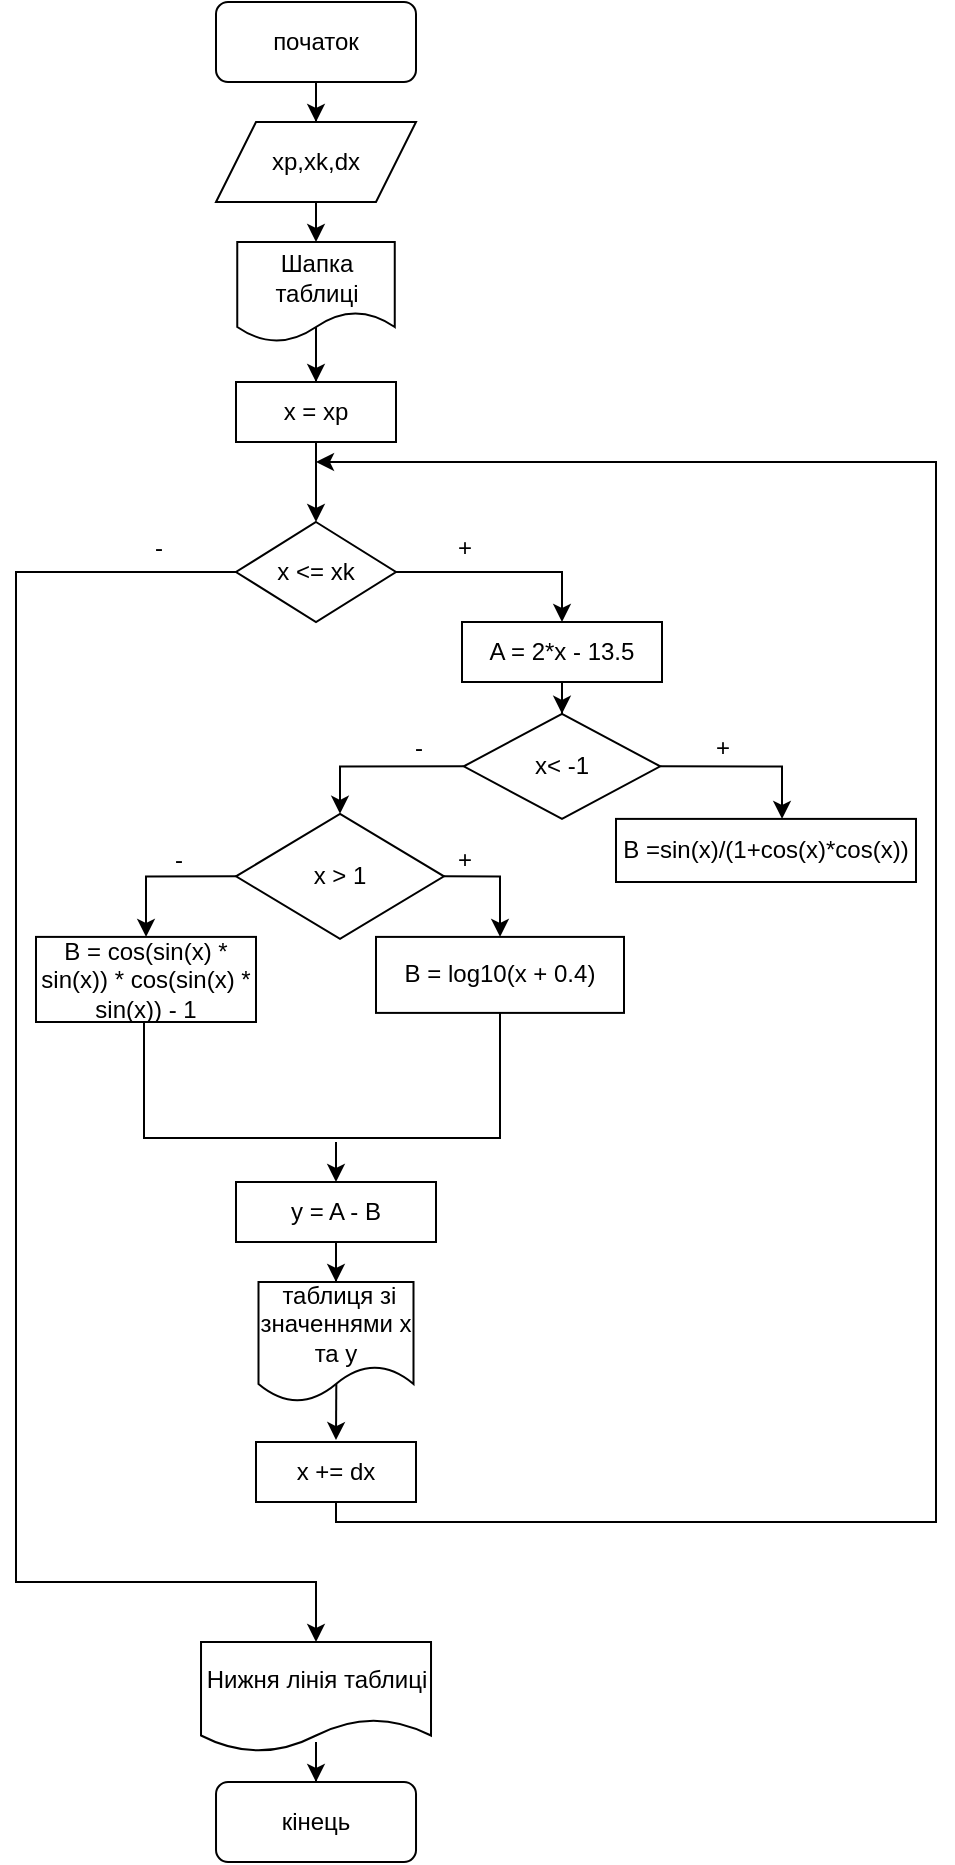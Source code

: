 <mxfile version="20.2.3" type="device" pages="2"><diagram id="USKMEGFbuw6zuDRyeCZT" name="Сторінка-1"><mxGraphModel dx="769" dy="481" grid="0" gridSize="10" guides="1" tooltips="1" connect="1" arrows="1" fold="1" page="1" pageScale="1" pageWidth="827" pageHeight="1169" math="0" shadow="0"><root><mxCell id="0"/><mxCell id="1" parent="0"/><mxCell id="unf0loE30yGg_oFZlVK8-3" value="" style="edgeStyle=orthogonalEdgeStyle;rounded=0;orthogonalLoop=1;jettySize=auto;html=1;" parent="1" source="unf0loE30yGg_oFZlVK8-1" target="unf0loE30yGg_oFZlVK8-2" edge="1"><mxGeometry relative="1" as="geometry"/></mxCell><mxCell id="unf0loE30yGg_oFZlVK8-1" value="початок" style="rounded=1;whiteSpace=wrap;html=1;" parent="1" vertex="1"><mxGeometry x="220" y="40" width="100" height="40" as="geometry"/></mxCell><mxCell id="unf0loE30yGg_oFZlVK8-2" value="xp,xk,dx" style="shape=parallelogram;perimeter=parallelogramPerimeter;whiteSpace=wrap;html=1;fixedSize=1;" parent="1" vertex="1"><mxGeometry x="220" y="100" width="100" height="40" as="geometry"/></mxCell><mxCell id="unf0loE30yGg_oFZlVK8-7" value="" style="edgeStyle=orthogonalEdgeStyle;rounded=0;orthogonalLoop=1;jettySize=auto;html=1;exitX=0.5;exitY=0.851;exitDx=0;exitDy=0;exitPerimeter=0;" parent="1" source="iLAjboy3MwVXkwdJtkQI-1" target="unf0loE30yGg_oFZlVK8-6" edge="1"><mxGeometry relative="1" as="geometry"><mxPoint x="270" y="220" as="sourcePoint"/></mxGeometry></mxCell><mxCell id="unf0loE30yGg_oFZlVK8-9" value="" style="edgeStyle=orthogonalEdgeStyle;rounded=0;orthogonalLoop=1;jettySize=auto;html=1;" parent="1" source="unf0loE30yGg_oFZlVK8-6" target="unf0loE30yGg_oFZlVK8-8" edge="1"><mxGeometry relative="1" as="geometry"/></mxCell><mxCell id="unf0loE30yGg_oFZlVK8-6" value="x = xp" style="rounded=0;whiteSpace=wrap;html=1;" parent="1" vertex="1"><mxGeometry x="230" y="230" width="80" height="30" as="geometry"/></mxCell><mxCell id="unf0loE30yGg_oFZlVK8-11" value="" style="edgeStyle=orthogonalEdgeStyle;rounded=0;orthogonalLoop=1;jettySize=auto;html=1;exitX=1;exitY=0.5;exitDx=0;exitDy=0;entryX=0.5;entryY=0;entryDx=0;entryDy=0;" parent="1" source="unf0loE30yGg_oFZlVK8-8" target="unf0loE30yGg_oFZlVK8-10" edge="1"><mxGeometry relative="1" as="geometry"/></mxCell><mxCell id="iLAjboy3MwVXkwdJtkQI-7" value="" style="edgeStyle=orthogonalEdgeStyle;rounded=0;orthogonalLoop=1;jettySize=auto;html=1;strokeColor=#000000;entryX=0.5;entryY=0;entryDx=0;entryDy=0;" parent="1" source="unf0loE30yGg_oFZlVK8-8" target="unf0loE30yGg_oFZlVK8-47" edge="1"><mxGeometry relative="1" as="geometry"><Array as="points"><mxPoint x="120" y="325"/><mxPoint x="120" y="830"/><mxPoint x="270" y="830"/></Array></mxGeometry></mxCell><mxCell id="unf0loE30yGg_oFZlVK8-8" value="x &amp;lt;= xk" style="rhombus;whiteSpace=wrap;html=1;" parent="1" vertex="1"><mxGeometry x="230" y="300" width="80" height="50" as="geometry"/></mxCell><mxCell id="unf0loE30yGg_oFZlVK8-32" value="" style="edgeStyle=orthogonalEdgeStyle;rounded=0;orthogonalLoop=1;jettySize=auto;html=1;entryX=0.5;entryY=0;entryDx=0;entryDy=0;" parent="1" source="unf0loE30yGg_oFZlVK8-10" target="unf0loE30yGg_oFZlVK8-12" edge="1"><mxGeometry relative="1" as="geometry"/></mxCell><mxCell id="unf0loE30yGg_oFZlVK8-10" value="A = 2*x - 13.5" style="whiteSpace=wrap;html=1;" parent="1" vertex="1"><mxGeometry x="343" y="350" width="100" height="30" as="geometry"/></mxCell><mxCell id="unf0loE30yGg_oFZlVK8-33" value="" style="edgeStyle=orthogonalEdgeStyle;rounded=0;orthogonalLoop=1;jettySize=auto;html=1;entryX=0.5;entryY=0;entryDx=0;entryDy=0;exitX=0;exitY=0.5;exitDx=0;exitDy=0;" parent="1" source="unf0loE30yGg_oFZlVK8-12" target="unf0loE30yGg_oFZlVK8-19" edge="1"><mxGeometry relative="1" as="geometry"/></mxCell><mxCell id="unf0loE30yGg_oFZlVK8-12" value="x&amp;lt; -1" style="rhombus;whiteSpace=wrap;html=1;" parent="1" vertex="1"><mxGeometry x="343.87" y="395.9" width="98.25" height="52.55" as="geometry"/></mxCell><mxCell id="unf0loE30yGg_oFZlVK8-13" value="B =sin(x)/(1+cos(x)*cos(x))" style="whiteSpace=wrap;html=1;" parent="1" vertex="1"><mxGeometry x="420" y="448.45" width="150" height="31.55" as="geometry"/></mxCell><mxCell id="unf0loE30yGg_oFZlVK8-14" value="" style="edgeStyle=orthogonalEdgeStyle;rounded=0;orthogonalLoop=1;jettySize=auto;html=1;exitX=1;exitY=0.5;exitDx=0;exitDy=0;" parent="1" source="unf0loE30yGg_oFZlVK8-12" target="unf0loE30yGg_oFZlVK8-13" edge="1"><mxGeometry relative="1" as="geometry"><mxPoint x="424.25" y="527.45" as="sourcePoint"/><mxPoint x="503.059" y="587.45" as="targetPoint"/><Array as="points"><mxPoint x="503" y="422"/></Array></mxGeometry></mxCell><mxCell id="unf0loE30yGg_oFZlVK8-17" value="" style="edgeStyle=orthogonalEdgeStyle;rounded=0;orthogonalLoop=1;jettySize=auto;html=1;strokeColor=default;exitX=0;exitY=0.5;exitDx=0;exitDy=0;" parent="1" source="unf0loE30yGg_oFZlVK8-19" target="unf0loE30yGg_oFZlVK8-21" edge="1"><mxGeometry relative="1" as="geometry"/></mxCell><mxCell id="unf0loE30yGg_oFZlVK8-18" value="" style="edgeStyle=orthogonalEdgeStyle;rounded=0;orthogonalLoop=1;jettySize=auto;html=1;strokeColor=default;exitX=1;exitY=0.5;exitDx=0;exitDy=0;" parent="1" source="unf0loE30yGg_oFZlVK8-19" target="unf0loE30yGg_oFZlVK8-22" edge="1"><mxGeometry relative="1" as="geometry"/></mxCell><mxCell id="unf0loE30yGg_oFZlVK8-19" value="x &amp;gt; 1" style="rhombus;whiteSpace=wrap;html=1;" parent="1" vertex="1"><mxGeometry x="230" y="445.9" width="104" height="62.55" as="geometry"/></mxCell><mxCell id="unf0loE30yGg_oFZlVK8-20" value="" style="edgeStyle=orthogonalEdgeStyle;rounded=0;orthogonalLoop=1;jettySize=auto;html=1;strokeColor=default;entryX=0.5;entryY=1;entryDx=0;entryDy=0;endArrow=none;endFill=0;" parent="1" source="unf0loE30yGg_oFZlVK8-21" target="unf0loE30yGg_oFZlVK8-22" edge="1"><mxGeometry relative="1" as="geometry"><Array as="points"><mxPoint x="184" y="608"/><mxPoint x="362" y="608"/></Array></mxGeometry></mxCell><mxCell id="unf0loE30yGg_oFZlVK8-21" value="&lt;font style=&quot;font-size: 12px;&quot;&gt;B = cos(sin(x) * sin(x)) * cos(sin(x) * sin(x)) - 1&lt;/font&gt;" style="whiteSpace=wrap;html=1;" parent="1" vertex="1"><mxGeometry x="130" y="507.45" width="110" height="42.55" as="geometry"/></mxCell><mxCell id="unf0loE30yGg_oFZlVK8-22" value="B = log10(x + 0.4)" style="whiteSpace=wrap;html=1;" parent="1" vertex="1"><mxGeometry x="300" y="507.45" width="124" height="38" as="geometry"/></mxCell><mxCell id="iLAjboy3MwVXkwdJtkQI-4" value="" style="edgeStyle=orthogonalEdgeStyle;rounded=0;orthogonalLoop=1;jettySize=auto;html=1;strokeColor=#000000;entryX=0.5;entryY=0;entryDx=0;entryDy=0;" parent="1" source="unf0loE30yGg_oFZlVK8-27" target="unf0loE30yGg_oFZlVK8-41" edge="1"><mxGeometry relative="1" as="geometry"/></mxCell><mxCell id="unf0loE30yGg_oFZlVK8-27" value="y = A - B" style="rounded=0;whiteSpace=wrap;html=1;strokeWidth=1;" parent="1" vertex="1"><mxGeometry x="230" y="630" width="100" height="30" as="geometry"/></mxCell><mxCell id="unf0loE30yGg_oFZlVK8-28" value="+" style="text;html=1;align=center;verticalAlign=middle;resizable=0;points=[];autosize=1;strokeColor=none;fillColor=none;" parent="1" vertex="1"><mxGeometry x="331.5" y="456.45" width="25" height="26" as="geometry"/></mxCell><mxCell id="unf0loE30yGg_oFZlVK8-29" value="-" style="text;html=1;align=center;verticalAlign=middle;resizable=0;points=[];autosize=1;strokeColor=none;fillColor=none;" parent="1" vertex="1"><mxGeometry x="190" y="456.45" width="22" height="26" as="geometry"/></mxCell><mxCell id="unf0loE30yGg_oFZlVK8-30" value="+" style="text;html=1;align=center;verticalAlign=middle;resizable=0;points=[];autosize=1;strokeColor=none;fillColor=none;" parent="1" vertex="1"><mxGeometry x="460" y="400.0" width="25" height="26" as="geometry"/></mxCell><mxCell id="unf0loE30yGg_oFZlVK8-31" value="-" style="text;html=1;align=center;verticalAlign=middle;resizable=0;points=[];autosize=1;strokeColor=none;fillColor=none;" parent="1" vertex="1"><mxGeometry x="310" y="400.0" width="22" height="26" as="geometry"/></mxCell><mxCell id="unf0loE30yGg_oFZlVK8-38" value="+" style="text;html=1;align=center;verticalAlign=middle;resizable=0;points=[];autosize=1;strokeColor=none;fillColor=none;" parent="1" vertex="1"><mxGeometry x="331.5" y="300.0" width="25" height="26" as="geometry"/></mxCell><mxCell id="unf0loE30yGg_oFZlVK8-45" value="" style="edgeStyle=orthogonalEdgeStyle;rounded=0;orthogonalLoop=1;jettySize=auto;html=1;endArrow=classic;endFill=1;exitX=0.502;exitY=0.848;exitDx=0;exitDy=0;exitPerimeter=0;entryX=0.5;entryY=-0.032;entryDx=0;entryDy=0;entryPerimeter=0;" parent="1" source="unf0loE30yGg_oFZlVK8-41" target="unf0loE30yGg_oFZlVK8-43" edge="1"><mxGeometry relative="1" as="geometry"/></mxCell><mxCell id="unf0loE30yGg_oFZlVK8-41" value="&amp;nbsp;таблиця зі значеннями x та y" style="shape=document;whiteSpace=wrap;html=1;boundedLbl=1;" parent="1" vertex="1"><mxGeometry x="241.25" y="680" width="77.5" height="60" as="geometry"/></mxCell><mxCell id="unf0loE30yGg_oFZlVK8-42" value="-" style="text;html=1;align=center;verticalAlign=middle;resizable=0;points=[];autosize=1;strokeColor=none;fillColor=none;" parent="1" vertex="1"><mxGeometry x="180" y="300.0" width="22" height="26" as="geometry"/></mxCell><mxCell id="iLAjboy3MwVXkwdJtkQI-6" value="" style="edgeStyle=orthogonalEdgeStyle;rounded=0;orthogonalLoop=1;jettySize=auto;html=1;strokeColor=#000000;exitX=0.5;exitY=1;exitDx=0;exitDy=0;" parent="1" source="unf0loE30yGg_oFZlVK8-43" edge="1"><mxGeometry relative="1" as="geometry"><mxPoint x="270" y="270" as="targetPoint"/><Array as="points"><mxPoint x="280" y="800"/><mxPoint x="580" y="800"/><mxPoint x="580" y="270"/></Array></mxGeometry></mxCell><mxCell id="unf0loE30yGg_oFZlVK8-43" value="x += dx" style="rounded=0;whiteSpace=wrap;html=1;" parent="1" vertex="1"><mxGeometry x="240" y="760" width="80" height="30" as="geometry"/></mxCell><mxCell id="unf0loE30yGg_oFZlVK8-51" value="" style="edgeStyle=orthogonalEdgeStyle;rounded=0;orthogonalLoop=1;jettySize=auto;html=1;endArrow=classic;endFill=1;" parent="1" source="unf0loE30yGg_oFZlVK8-47" target="unf0loE30yGg_oFZlVK8-49" edge="1"><mxGeometry relative="1" as="geometry"/></mxCell><mxCell id="unf0loE30yGg_oFZlVK8-47" value="Нижня лінія таблиці" style="shape=document;whiteSpace=wrap;html=1;boundedLbl=1;rounded=0;" parent="1" vertex="1"><mxGeometry x="212.51" y="860" width="115" height="55" as="geometry"/></mxCell><mxCell id="unf0loE30yGg_oFZlVK8-49" value="кінець" style="rounded=1;whiteSpace=wrap;html=1;" parent="1" vertex="1"><mxGeometry x="220.01" y="930" width="100" height="40" as="geometry"/></mxCell><mxCell id="iLAjboy3MwVXkwdJtkQI-1" value="Шапка таблиці" style="shape=document;whiteSpace=wrap;html=1;boundedLbl=1;" parent="1" vertex="1"><mxGeometry x="230.63" y="160" width="78.75" height="50" as="geometry"/></mxCell><mxCell id="iLAjboy3MwVXkwdJtkQI-2" value="" style="endArrow=classic;html=1;rounded=0;strokeColor=#000000;exitX=0.5;exitY=1;exitDx=0;exitDy=0;entryX=0.5;entryY=0;entryDx=0;entryDy=0;" parent="1" source="unf0loE30yGg_oFZlVK8-2" target="iLAjboy3MwVXkwdJtkQI-1" edge="1"><mxGeometry width="50" height="50" relative="1" as="geometry"><mxPoint x="380" y="210" as="sourcePoint"/><mxPoint x="430" y="160" as="targetPoint"/></mxGeometry></mxCell><mxCell id="iLAjboy3MwVXkwdJtkQI-3" value="" style="endArrow=classic;html=1;rounded=0;strokeColor=#000000;entryX=0.5;entryY=0;entryDx=0;entryDy=0;" parent="1" target="unf0loE30yGg_oFZlVK8-27" edge="1"><mxGeometry width="50" height="50" relative="1" as="geometry"><mxPoint x="280" y="610" as="sourcePoint"/><mxPoint x="460" y="610" as="targetPoint"/></mxGeometry></mxCell></root></mxGraphModel></diagram><diagram id="qRo18fhWnnzUYCnuo38i" name="Сторінка-2"><mxGraphModel dx="1221" dy="764" grid="0" gridSize="10" guides="1" tooltips="1" connect="1" arrows="1" fold="1" page="1" pageScale="1" pageWidth="827" pageHeight="1169" math="0" shadow="0"><root><mxCell id="0"/><mxCell id="1" parent="0"/><mxCell id="peXWxdHHdBlkXG6g9M2a-1" value="" style="ellipse;html=1;shape=startState;fillColor=#000000;strokeColor=#000000;" parent="1" vertex="1"><mxGeometry x="100" y="40" width="30" height="30" as="geometry"/></mxCell><mxCell id="peXWxdHHdBlkXG6g9M2a-2" value="" style="edgeStyle=orthogonalEdgeStyle;html=1;verticalAlign=bottom;endArrow=classic;endSize=8;strokeColor=#000000;rounded=0;exitX=0.494;exitY=0.838;exitDx=0;exitDy=0;exitPerimeter=0;endFill=1;" parent="1" source="peXWxdHHdBlkXG6g9M2a-1" edge="1"><mxGeometry relative="1" as="geometry"><mxPoint x="115" y="90" as="targetPoint"/></mxGeometry></mxCell><mxCell id="aAN0y95Jl9GzBDbU4QD3-3" value="" style="edgeStyle=orthogonalEdgeStyle;rounded=0;orthogonalLoop=1;jettySize=auto;html=1;fontColor=#000000;" edge="1" parent="1" source="NoGsh6VceDpT2VBtlNps-1" target="aAN0y95Jl9GzBDbU4QD3-2"><mxGeometry relative="1" as="geometry"/></mxCell><mxCell id="NoGsh6VceDpT2VBtlNps-1" value="&lt;font color=&quot;#3333ff&quot;&gt;ввід&amp;nbsp;&lt;/font&gt;xp,xk,dx" style="rounded=1;whiteSpace=wrap;html=1;shadow=0;glass=0;sketch=0;fontColor=#000000;strokeColor=#000000;" vertex="1" parent="1"><mxGeometry x="80" y="90" width="70" height="20" as="geometry"/></mxCell><mxCell id="Tz4sYW67tiA4BoF3feTX-1" value="" style="edgeStyle=orthogonalEdgeStyle;rounded=0;orthogonalLoop=1;jettySize=auto;html=1;fontColor=#000000;endArrow=classic;endFill=1;" edge="1" parent="1" source="aAN0y95Jl9GzBDbU4QD3-2" target="aAN0y95Jl9GzBDbU4QD3-4"><mxGeometry relative="1" as="geometry"/></mxCell><mxCell id="aAN0y95Jl9GzBDbU4QD3-2" value="&lt;font color=&quot;#3333ff&quot;&gt;ввід &lt;/font&gt;шапка таблиці" style="rounded=1;whiteSpace=wrap;html=1;shadow=0;glass=0;sketch=0;fontColor=#000000;strokeColor=#000000;" vertex="1" parent="1"><mxGeometry x="75" y="130" width="80" height="30" as="geometry"/></mxCell><mxCell id="Tz4sYW67tiA4BoF3feTX-5" value="" style="edgeStyle=orthogonalEdgeStyle;rounded=0;orthogonalLoop=1;jettySize=auto;html=1;fontColor=#000000;endArrow=classic;endFill=1;" edge="1" parent="1" source="aAN0y95Jl9GzBDbU4QD3-4" target="Tz4sYW67tiA4BoF3feTX-4"><mxGeometry relative="1" as="geometry"/></mxCell><mxCell id="aAN0y95Jl9GzBDbU4QD3-4" value="x = xp" style="rounded=1;whiteSpace=wrap;html=1;shadow=0;glass=0;sketch=0;fontColor=#000000;strokeColor=#000000;" vertex="1" parent="1"><mxGeometry x="75" y="180" width="80" height="30" as="geometry"/></mxCell><mxCell id="Tz4sYW67tiA4BoF3feTX-7" value="" style="edgeStyle=orthogonalEdgeStyle;rounded=0;orthogonalLoop=1;jettySize=auto;html=1;fontColor=#000000;endArrow=classic;endFill=1;" edge="1" parent="1" source="Tz4sYW67tiA4BoF3feTX-4" target="Tz4sYW67tiA4BoF3feTX-6"><mxGeometry relative="1" as="geometry"/></mxCell><mxCell id="Tz4sYW67tiA4BoF3feTX-4" value="" style="rhombus;whiteSpace=wrap;html=1;strokeWidth=2;fontStyle=0;fontSize=12;" vertex="1" parent="1"><mxGeometry x="101.25" y="230.0" width="27.5" height="30" as="geometry"/></mxCell><mxCell id="DG5Cdgi4UTvEwkW2erEg-1" value="" style="edgeStyle=orthogonalEdgeStyle;rounded=0;orthogonalLoop=1;jettySize=auto;html=1;fontColor=#000000;endArrow=classic;endFill=1;" edge="1" parent="1" source="Tz4sYW67tiA4BoF3feTX-6" target="Tz4sYW67tiA4BoF3feTX-8"><mxGeometry relative="1" as="geometry"/></mxCell><mxCell id="-1ccM-NfRifukTkmLwBg-4" value="" style="edgeStyle=orthogonalEdgeStyle;rounded=0;orthogonalLoop=1;jettySize=auto;html=1;fontColor=#3333FF;endArrow=classic;endFill=1;" edge="1" parent="1" source="Tz4sYW67tiA4BoF3feTX-6" target="-1ccM-NfRifukTkmLwBg-3"><mxGeometry relative="1" as="geometry"/></mxCell><mxCell id="Tz4sYW67tiA4BoF3feTX-6" value="" style="rhombus;whiteSpace=wrap;html=1;strokeWidth=2;fontStyle=0;fontSize=12;" vertex="1" parent="1"><mxGeometry x="101.25" y="280.0" width="27.5" height="30" as="geometry"/></mxCell><mxCell id="cLp4QH20pgFYwsX0-L0c-3" value="" style="edgeStyle=orthogonalEdgeStyle;rounded=0;orthogonalLoop=1;jettySize=auto;html=1;fontColor=#000000;endArrow=classic;endFill=1;" edge="1" parent="1" source="Tz4sYW67tiA4BoF3feTX-8" target="cLp4QH20pgFYwsX0-L0c-2"><mxGeometry relative="1" as="geometry"/></mxCell><mxCell id="Tz4sYW67tiA4BoF3feTX-8" value="A = 2*x - 13.5" style="rounded=1;whiteSpace=wrap;html=1;shadow=0;glass=0;sketch=0;fontColor=#000000;strokeColor=#000000;" vertex="1" parent="1"><mxGeometry x="200" y="280" width="80" height="30" as="geometry"/></mxCell><mxCell id="cLp4QH20pgFYwsX0-L0c-1" value="&lt;span style=&quot;&quot;&gt;[x &amp;lt;= xk]&lt;/span&gt;" style="text;html=1;align=center;verticalAlign=middle;resizable=0;points=[];autosize=1;strokeColor=none;fillColor=none;fontColor=#000000;" vertex="1" parent="1"><mxGeometry x="120" y="270" width="70" height="30" as="geometry"/></mxCell><mxCell id="V_iPz0KuMDwOMGsrpJpH-1" value="" style="edgeStyle=orthogonalEdgeStyle;rounded=0;orthogonalLoop=1;jettySize=auto;html=1;fontColor=#000000;endArrow=classic;endFill=1;" edge="1" parent="1" source="cLp4QH20pgFYwsX0-L0c-2" target="cLp4QH20pgFYwsX0-L0c-4"><mxGeometry relative="1" as="geometry"/></mxCell><mxCell id="fF0IzdBdEuYXO78bXHMo-2" value="" style="edgeStyle=orthogonalEdgeStyle;rounded=0;orthogonalLoop=1;jettySize=auto;html=1;fontColor=#000000;endArrow=classic;endFill=1;" edge="1" parent="1" source="cLp4QH20pgFYwsX0-L0c-2" target="fF0IzdBdEuYXO78bXHMo-1"><mxGeometry relative="1" as="geometry"/></mxCell><mxCell id="cLp4QH20pgFYwsX0-L0c-2" value="" style="rhombus;whiteSpace=wrap;html=1;strokeWidth=2;fontStyle=0;fontSize=12;" vertex="1" parent="1"><mxGeometry x="310" y="280.0" width="27.5" height="30" as="geometry"/></mxCell><mxCell id="4WAGOhYZMsfJISEClu1K-7" value="" style="edgeStyle=orthogonalEdgeStyle;rounded=0;orthogonalLoop=1;jettySize=auto;html=1;fontColor=#000000;endArrow=classic;endFill=1;entryX=0.5;entryY=0;entryDx=0;entryDy=0;" edge="1" parent="1" source="cLp4QH20pgFYwsX0-L0c-4" target="4WAGOhYZMsfJISEClu1K-4"><mxGeometry relative="1" as="geometry"><mxPoint x="655" y="290" as="targetPoint"/></mxGeometry></mxCell><mxCell id="cLp4QH20pgFYwsX0-L0c-4" value="B =sin(x)/(1+cos(x)*cos(x))" style="rounded=1;whiteSpace=wrap;html=1;shadow=0;glass=0;sketch=0;fontColor=#000000;strokeColor=#000000;" vertex="1" parent="1"><mxGeometry x="390" y="280" width="150" height="30" as="geometry"/></mxCell><mxCell id="V_iPz0KuMDwOMGsrpJpH-2" value="&lt;span style=&quot;&quot;&gt;[x&amp;lt; -1]&lt;/span&gt;" style="text;html=1;align=center;verticalAlign=middle;resizable=0;points=[];autosize=1;strokeColor=none;fillColor=none;fontColor=#000000;" vertex="1" parent="1"><mxGeometry x="330" y="270" width="60" height="30" as="geometry"/></mxCell><mxCell id="fF0IzdBdEuYXO78bXHMo-4" value="" style="edgeStyle=orthogonalEdgeStyle;rounded=0;orthogonalLoop=1;jettySize=auto;html=1;fontColor=#000000;endArrow=classic;endFill=1;entryX=0;entryY=0.5;entryDx=0;entryDy=0;" edge="1" parent="1" source="fF0IzdBdEuYXO78bXHMo-1" target="fF0IzdBdEuYXO78bXHMo-5"><mxGeometry relative="1" as="geometry"><mxPoint x="371.25" y="355" as="targetPoint"/></mxGeometry></mxCell><mxCell id="okglrODLRsg8fFjhGTia-2" value="" style="edgeStyle=orthogonalEdgeStyle;rounded=0;orthogonalLoop=1;jettySize=auto;html=1;fontColor=#000000;endArrow=classic;endFill=1;" edge="1" parent="1" source="fF0IzdBdEuYXO78bXHMo-1" target="okglrODLRsg8fFjhGTia-1"><mxGeometry relative="1" as="geometry"/></mxCell><mxCell id="fF0IzdBdEuYXO78bXHMo-1" value="" style="rhombus;whiteSpace=wrap;html=1;strokeWidth=2;fontStyle=0;fontSize=12;" vertex="1" parent="1"><mxGeometry x="310" y="340.0" width="27.5" height="30" as="geometry"/></mxCell><mxCell id="4WAGOhYZMsfJISEClu1K-8" value="" style="edgeStyle=orthogonalEdgeStyle;rounded=0;orthogonalLoop=1;jettySize=auto;html=1;fontColor=#000000;endArrow=classic;endFill=1;" edge="1" parent="1" source="fF0IzdBdEuYXO78bXHMo-5" target="4WAGOhYZMsfJISEClu1K-4"><mxGeometry relative="1" as="geometry"/></mxCell><mxCell id="fF0IzdBdEuYXO78bXHMo-5" value="B = log10(x + 0.4)" style="rounded=1;whiteSpace=wrap;html=1;shadow=0;glass=0;sketch=0;fontColor=#000000;strokeColor=#000000;" vertex="1" parent="1"><mxGeometry x="390" y="340" width="150" height="30" as="geometry"/></mxCell><mxCell id="1WMkqfBtvCG_nsnoUCly-1" value="&lt;span style=&quot;&quot;&gt;[x &amp;gt; 1]&lt;/span&gt;" style="text;html=1;align=center;verticalAlign=middle;resizable=0;points=[];autosize=1;strokeColor=none;fillColor=none;fontColor=#000000;" vertex="1" parent="1"><mxGeometry x="330" y="330" width="60" height="30" as="geometry"/></mxCell><mxCell id="4WAGOhYZMsfJISEClu1K-1" value="" style="edgeStyle=orthogonalEdgeStyle;rounded=0;orthogonalLoop=1;jettySize=auto;html=1;fontColor=#000000;endArrow=classic;endFill=1;" edge="1" parent="1" source="okglrODLRsg8fFjhGTia-1" target="okglrODLRsg8fFjhGTia-3"><mxGeometry relative="1" as="geometry"/></mxCell><mxCell id="okglrODLRsg8fFjhGTia-1" value="" style="rhombus;whiteSpace=wrap;html=1;strokeWidth=2;fontStyle=0;fontSize=12;" vertex="1" parent="1"><mxGeometry x="310" y="390.0" width="27.5" height="30" as="geometry"/></mxCell><mxCell id="4WAGOhYZMsfJISEClu1K-10" value="" style="edgeStyle=orthogonalEdgeStyle;rounded=0;orthogonalLoop=1;jettySize=auto;html=1;fontColor=#000000;endArrow=classic;endFill=1;entryX=0.5;entryY=0;entryDx=0;entryDy=0;" edge="1" parent="1" source="okglrODLRsg8fFjhGTia-3" target="4WAGOhYZMsfJISEClu1K-9"><mxGeometry relative="1" as="geometry"/></mxCell><mxCell id="okglrODLRsg8fFjhGTia-3" value="B = cos(sin(x) * sin(x)) * cos(sin(x) * sin(x)) - 1" style="rounded=1;whiteSpace=wrap;html=1;shadow=0;glass=0;sketch=0;fontColor=#000000;strokeColor=#000000;" vertex="1" parent="1"><mxGeometry x="248.75" y="440" width="150" height="30" as="geometry"/></mxCell><mxCell id="4WAGOhYZMsfJISEClu1K-12" value="" style="edgeStyle=orthogonalEdgeStyle;rounded=0;orthogonalLoop=1;jettySize=auto;html=1;fontColor=#000000;endArrow=classic;endFill=1;entryX=1;entryY=0.5;entryDx=0;entryDy=0;" edge="1" parent="1" source="4WAGOhYZMsfJISEClu1K-4" target="4WAGOhYZMsfJISEClu1K-9"><mxGeometry relative="1" as="geometry"><mxPoint x="583.75" y="450" as="targetPoint"/><Array as="points"><mxPoint x="584" y="505"/></Array></mxGeometry></mxCell><mxCell id="4WAGOhYZMsfJISEClu1K-4" value="" style="rhombus;whiteSpace=wrap;html=1;strokeWidth=2;fontStyle=0;fontSize=12;" vertex="1" parent="1"><mxGeometry x="570" y="340.0" width="27.5" height="30" as="geometry"/></mxCell><mxCell id="4WAGOhYZMsfJISEClu1K-14" value="" style="edgeStyle=orthogonalEdgeStyle;rounded=0;orthogonalLoop=1;jettySize=auto;html=1;fontColor=#000000;endArrow=classic;endFill=1;" edge="1" parent="1" source="4WAGOhYZMsfJISEClu1K-9" target="4WAGOhYZMsfJISEClu1K-13"><mxGeometry relative="1" as="geometry"/></mxCell><mxCell id="4WAGOhYZMsfJISEClu1K-9" value="" style="rhombus;whiteSpace=wrap;html=1;strokeWidth=2;fontStyle=0;fontSize=12;" vertex="1" parent="1"><mxGeometry x="310" y="490.0" width="27.5" height="30" as="geometry"/></mxCell><mxCell id="Ohep2X5-u8MkcoffRu7n-3" value="" style="edgeStyle=orthogonalEdgeStyle;rounded=0;orthogonalLoop=1;jettySize=auto;html=1;fontColor=#3333FF;endArrow=classic;endFill=1;" edge="1" parent="1" source="4WAGOhYZMsfJISEClu1K-13" target="Ohep2X5-u8MkcoffRu7n-2"><mxGeometry relative="1" as="geometry"/></mxCell><mxCell id="4WAGOhYZMsfJISEClu1K-13" value="y = A - B" style="rounded=1;whiteSpace=wrap;html=1;shadow=0;glass=0;sketch=0;fontColor=#000000;strokeColor=#000000;" vertex="1" parent="1"><mxGeometry x="283.13" y="540" width="81.25" height="20" as="geometry"/></mxCell><mxCell id="Ohep2X5-u8MkcoffRu7n-5" value="" style="edgeStyle=orthogonalEdgeStyle;rounded=0;orthogonalLoop=1;jettySize=auto;html=1;fontColor=#3333FF;endArrow=classic;endFill=1;" edge="1" parent="1" source="Ohep2X5-u8MkcoffRu7n-2" target="Ohep2X5-u8MkcoffRu7n-4"><mxGeometry relative="1" as="geometry"/></mxCell><mxCell id="Ohep2X5-u8MkcoffRu7n-2" value="&lt;font color=&quot;#3333ff&quot;&gt;вивід &lt;/font&gt;значеннь x та y в таблиці" style="rounded=1;whiteSpace=wrap;html=1;shadow=0;glass=0;sketch=0;fontColor=#000000;strokeColor=#000000;" vertex="1" parent="1"><mxGeometry x="275.31" y="575" width="96.88" height="35" as="geometry"/></mxCell><mxCell id="-1ccM-NfRifukTkmLwBg-2" value="" style="edgeStyle=orthogonalEdgeStyle;rounded=0;orthogonalLoop=1;jettySize=auto;html=1;fontColor=#3333FF;endArrow=classic;endFill=1;entryX=1;entryY=0.5;entryDx=0;entryDy=0;exitX=0.5;exitY=1;exitDx=0;exitDy=0;" edge="1" parent="1" source="Ohep2X5-u8MkcoffRu7n-4" target="Tz4sYW67tiA4BoF3feTX-4"><mxGeometry relative="1" as="geometry"><mxPoint x="323.818" y="700" as="targetPoint"/><Array as="points"><mxPoint x="324" y="660"/><mxPoint x="610" y="660"/><mxPoint x="610" y="245"/></Array></mxGeometry></mxCell><mxCell id="Ohep2X5-u8MkcoffRu7n-4" value="x += dx" style="rounded=1;whiteSpace=wrap;html=1;shadow=0;glass=0;sketch=0;fontColor=#000000;strokeColor=#000000;" vertex="1" parent="1"><mxGeometry x="283.13" y="630" width="81.25" height="20" as="geometry"/></mxCell><mxCell id="-1ccM-NfRifukTkmLwBg-6" value="" style="edgeStyle=orthogonalEdgeStyle;rounded=0;orthogonalLoop=1;jettySize=auto;html=1;fontColor=#000000;endArrow=classic;endFill=1;" edge="1" parent="1" source="-1ccM-NfRifukTkmLwBg-3" target="-1ccM-NfRifukTkmLwBg-5"><mxGeometry relative="1" as="geometry"/></mxCell><mxCell id="-1ccM-NfRifukTkmLwBg-3" value="&lt;font color=&quot;#3333ff&quot;&gt;ввід &lt;/font&gt;нижня лінія таблиці" style="rounded=1;whiteSpace=wrap;html=1;shadow=0;glass=0;sketch=0;fontColor=#000000;strokeColor=#000000;" vertex="1" parent="1"><mxGeometry x="75" y="330" width="80" height="30" as="geometry"/></mxCell><mxCell id="-1ccM-NfRifukTkmLwBg-5" value="" style="ellipse;html=1;shape=endState;fillColor=#000000;strokeColor=#000000;fontColor=#000000;" vertex="1" parent="1"><mxGeometry x="100" y="390" width="30" height="30" as="geometry"/></mxCell></root></mxGraphModel></diagram></mxfile>